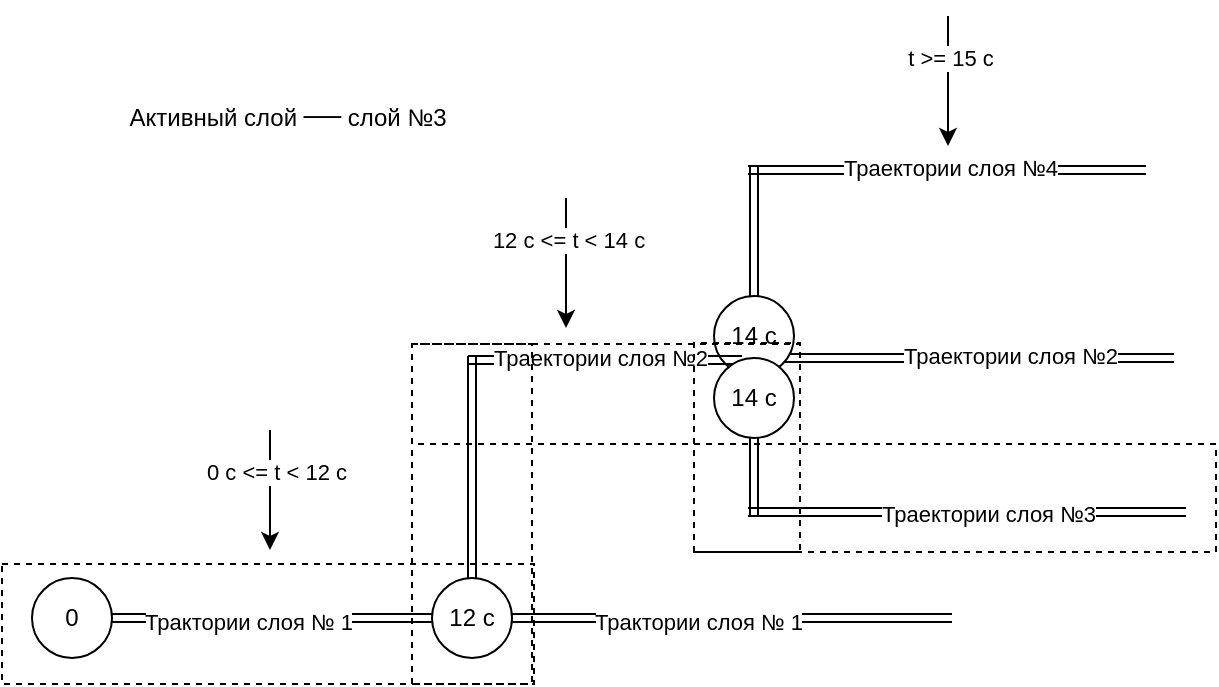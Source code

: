 <mxfile version="13.1.3">
    <diagram id="6hGFLwfOUW9BJ-s0fimq" name="Page-1">
        <mxGraphModel dx="678" dy="618" grid="0" gridSize="10" guides="1" tooltips="1" connect="1" arrows="1" fold="1" page="1" pageScale="1" pageWidth="827" pageHeight="1169" math="0" shadow="0">
            <root>
                <mxCell id="0"/>
                <mxCell id="1" parent="0"/>
                <mxCell id="2" value="0" style="ellipse;whiteSpace=wrap;html=1;gradientColor=#ffffff;" parent="1" vertex="1">
                    <mxGeometry x="100" y="300" width="40" height="40" as="geometry"/>
                </mxCell>
                <mxCell id="10" value="" style="shape=link;html=1;exitX=1;exitY=0.5;exitDx=0;exitDy=0;" parent="1" source="17" edge="1">
                    <mxGeometry width="50" height="50" relative="1" as="geometry">
                        <mxPoint x="510" y="390" as="sourcePoint"/>
                        <mxPoint x="560" y="320" as="targetPoint"/>
                    </mxGeometry>
                </mxCell>
                <mxCell id="11" value="Трактории слоя № 1" style="edgeLabel;html=1;align=center;verticalAlign=middle;resizable=0;points=[];" parent="10" vertex="1" connectable="0">
                    <mxGeometry x="-0.157" y="-2" relative="1" as="geometry">
                        <mxPoint as="offset"/>
                    </mxGeometry>
                </mxCell>
                <mxCell id="17" value="12 с" style="ellipse;whiteSpace=wrap;html=1;gradientColor=#ffffff;" parent="1" vertex="1">
                    <mxGeometry x="300" y="300" width="40" height="40" as="geometry"/>
                </mxCell>
                <mxCell id="26" value="" style="shape=link;html=1;exitX=1;exitY=0.5;exitDx=0;exitDy=0;shadow=0;comic=0;" parent="1" source="2" target="17" edge="1">
                    <mxGeometry width="50" height="50" relative="1" as="geometry">
                        <mxPoint x="140" y="320" as="sourcePoint"/>
                        <mxPoint x="560" y="320" as="targetPoint"/>
                    </mxGeometry>
                </mxCell>
                <mxCell id="27" value="Трактории слоя № 1" style="edgeLabel;html=1;align=center;verticalAlign=middle;resizable=0;points=[];" parent="26" vertex="1" connectable="0">
                    <mxGeometry x="-0.157" y="-2" relative="1" as="geometry">
                        <mxPoint as="offset"/>
                    </mxGeometry>
                </mxCell>
                <mxCell id="30" value="" style="shape=link;html=1;exitX=0.5;exitY=0;exitDx=0;exitDy=0;" parent="1" source="17" edge="1">
                    <mxGeometry width="50" height="50" relative="1" as="geometry">
                        <mxPoint x="280" y="290" as="sourcePoint"/>
                        <mxPoint x="320" y="189" as="targetPoint"/>
                    </mxGeometry>
                </mxCell>
                <mxCell id="31" value="" style="shape=link;html=1;" parent="1" edge="1">
                    <mxGeometry width="50" height="50" relative="1" as="geometry">
                        <mxPoint x="474" y="190" as="sourcePoint"/>
                        <mxPoint x="671" y="190" as="targetPoint"/>
                    </mxGeometry>
                </mxCell>
                <mxCell id="32" value="Траектории слоя №2" style="edgeLabel;html=1;align=center;verticalAlign=middle;resizable=0;points=[];" parent="31" vertex="1" connectable="0">
                    <mxGeometry x="0.133" y="-2" relative="1" as="geometry">
                        <mxPoint x="3.04" y="-3.23" as="offset"/>
                    </mxGeometry>
                </mxCell>
                <mxCell id="33" value="14 с" style="ellipse;whiteSpace=wrap;html=1;" vertex="1" parent="1">
                    <mxGeometry x="441" y="159" width="40" height="40" as="geometry"/>
                </mxCell>
                <mxCell id="34" value="" style="shape=link;html=1;" edge="1" parent="1">
                    <mxGeometry width="50" height="50" relative="1" as="geometry">
                        <mxPoint x="318" y="191" as="sourcePoint"/>
                        <mxPoint x="455" y="191" as="targetPoint"/>
                    </mxGeometry>
                </mxCell>
                <mxCell id="35" value="Траектории слоя №2" style="edgeLabel;html=1;align=center;verticalAlign=middle;resizable=0;points=[];" vertex="1" connectable="0" parent="34">
                    <mxGeometry x="0.133" y="-2" relative="1" as="geometry">
                        <mxPoint x="-11.93" y="-3" as="offset"/>
                    </mxGeometry>
                </mxCell>
                <mxCell id="36" value="" style="shape=link;html=1;exitX=0.5;exitY=0;exitDx=0;exitDy=0;" edge="1" parent="1" source="33">
                    <mxGeometry width="50" height="50" relative="1" as="geometry">
                        <mxPoint x="538" y="158" as="sourcePoint"/>
                        <mxPoint x="461" y="94" as="targetPoint"/>
                    </mxGeometry>
                </mxCell>
                <mxCell id="37" value="" style="shape=link;html=1;" edge="1" parent="1">
                    <mxGeometry width="50" height="50" relative="1" as="geometry">
                        <mxPoint x="458" y="96" as="sourcePoint"/>
                        <mxPoint x="657" y="96" as="targetPoint"/>
                    </mxGeometry>
                </mxCell>
                <mxCell id="38" value="Траектории слоя №4" style="edgeLabel;html=1;align=center;verticalAlign=middle;resizable=0;points=[];" vertex="1" connectable="0" parent="37">
                    <mxGeometry x="0.351" y="2" relative="1" as="geometry">
                        <mxPoint x="-33.48" y="1" as="offset"/>
                    </mxGeometry>
                </mxCell>
                <mxCell id="39" value="14 с" style="ellipse;whiteSpace=wrap;html=1;gradientColor=#ffffff;" vertex="1" parent="1">
                    <mxGeometry x="441" y="190" width="40" height="40" as="geometry"/>
                </mxCell>
                <mxCell id="40" value="" style="shape=link;html=1;entryX=0.5;entryY=1;entryDx=0;entryDy=0;" edge="1" parent="1" target="39">
                    <mxGeometry width="50" height="50" relative="1" as="geometry">
                        <mxPoint x="461" y="269" as="sourcePoint"/>
                        <mxPoint x="474" y="237" as="targetPoint"/>
                    </mxGeometry>
                </mxCell>
                <mxCell id="41" value="" style="shape=link;html=1;fontStyle=1" edge="1" parent="1">
                    <mxGeometry width="50" height="50" relative="1" as="geometry">
                        <mxPoint x="458" y="267" as="sourcePoint"/>
                        <mxPoint x="677" y="267" as="targetPoint"/>
                    </mxGeometry>
                </mxCell>
                <mxCell id="42" value="Траектории слоя №3" style="edgeLabel;html=1;align=center;verticalAlign=middle;resizable=0;points=[];" vertex="1" connectable="0" parent="41">
                    <mxGeometry x="0.117" y="-3" relative="1" as="geometry">
                        <mxPoint x="-3.07" y="-2" as="offset"/>
                    </mxGeometry>
                </mxCell>
                <mxCell id="43" value="" style="endArrow=classic;html=1;shadow=0;" edge="1" parent="1">
                    <mxGeometry width="50" height="50" relative="1" as="geometry">
                        <mxPoint x="367" y="110" as="sourcePoint"/>
                        <mxPoint x="367" y="175" as="targetPoint"/>
                    </mxGeometry>
                </mxCell>
                <mxCell id="44" value="12 с &amp;lt;= t &amp;lt; 14 с" style="edgeLabel;html=1;align=center;verticalAlign=middle;resizable=0;points=[];" vertex="1" connectable="0" parent="43">
                    <mxGeometry x="-0.375" y="1" relative="1" as="geometry">
                        <mxPoint as="offset"/>
                    </mxGeometry>
                </mxCell>
                <mxCell id="45" value="" style="endArrow=classic;html=1;shadow=0;" edge="1" parent="1">
                    <mxGeometry width="50" height="50" relative="1" as="geometry">
                        <mxPoint x="558" y="19" as="sourcePoint"/>
                        <mxPoint x="558" y="84" as="targetPoint"/>
                    </mxGeometry>
                </mxCell>
                <mxCell id="46" value="t &amp;gt;= 15 с" style="edgeLabel;html=1;align=center;verticalAlign=middle;resizable=0;points=[];" vertex="1" connectable="0" parent="45">
                    <mxGeometry x="-0.375" y="1" relative="1" as="geometry">
                        <mxPoint as="offset"/>
                    </mxGeometry>
                </mxCell>
                <mxCell id="49" value="" style="endArrow=classic;html=1;shadow=0;" edge="1" parent="1">
                    <mxGeometry width="50" height="50" relative="1" as="geometry">
                        <mxPoint x="219" y="226" as="sourcePoint"/>
                        <mxPoint x="219" y="286" as="targetPoint"/>
                    </mxGeometry>
                </mxCell>
                <mxCell id="50" value="0 с &amp;lt;= t &amp;lt; 12 с" style="edgeLabel;html=1;align=center;verticalAlign=middle;resizable=0;points=[];" vertex="1" connectable="0" parent="49">
                    <mxGeometry x="-0.626" relative="1" as="geometry">
                        <mxPoint x="3" y="9.97" as="offset"/>
                    </mxGeometry>
                </mxCell>
                <mxCell id="51" value="" style="rounded=0;whiteSpace=wrap;html=1;gradientColor=none;dashed=1;glass=0;fillColor=none;" vertex="1" parent="1">
                    <mxGeometry x="85" y="293" width="266" height="60" as="geometry"/>
                </mxCell>
                <mxCell id="52" value="" style="rounded=0;whiteSpace=wrap;html=1;gradientColor=none;dashed=1;glass=0;fillColor=none;rotation=-90;" vertex="1" parent="1">
                    <mxGeometry x="235" y="238" width="170" height="60" as="geometry"/>
                </mxCell>
                <mxCell id="55" value="" style="rounded=0;whiteSpace=wrap;html=1;gradientColor=none;dashed=1;glass=0;fillColor=none;" vertex="1" parent="1">
                    <mxGeometry x="290" y="183" width="194" height="50" as="geometry"/>
                </mxCell>
                <mxCell id="56" value="" style="rounded=0;whiteSpace=wrap;html=1;gradientColor=none;dashed=1;glass=0;fillColor=none;rotation=-90;" vertex="1" parent="1">
                    <mxGeometry x="405.25" y="208.25" width="104.5" height="53" as="geometry"/>
                </mxCell>
                <mxCell id="57" value="" style="rounded=0;whiteSpace=wrap;html=1;gradientColor=none;dashed=1;glass=0;fillColor=none;" vertex="1" parent="1">
                    <mxGeometry x="431" y="233" width="261" height="54" as="geometry"/>
                </mxCell>
                <mxCell id="60" value="Активный слой&amp;nbsp;&lt;span lang=&quot;RU&quot; style=&quot;font-size: 14.0pt ; line-height: 107% ; font-family: &amp;#34;times new roman&amp;#34; , serif&quot;&gt;—&lt;/span&gt;&amp;nbsp;слой №3" style="text;html=1;strokeColor=none;fillColor=none;align=center;verticalAlign=middle;whiteSpace=wrap;rounded=0;glass=0;dashed=1;" vertex="1" parent="1">
                    <mxGeometry x="85" y="47" width="286" height="39" as="geometry"/>
                </mxCell>
            </root>
        </mxGraphModel>
    </diagram>
</mxfile>